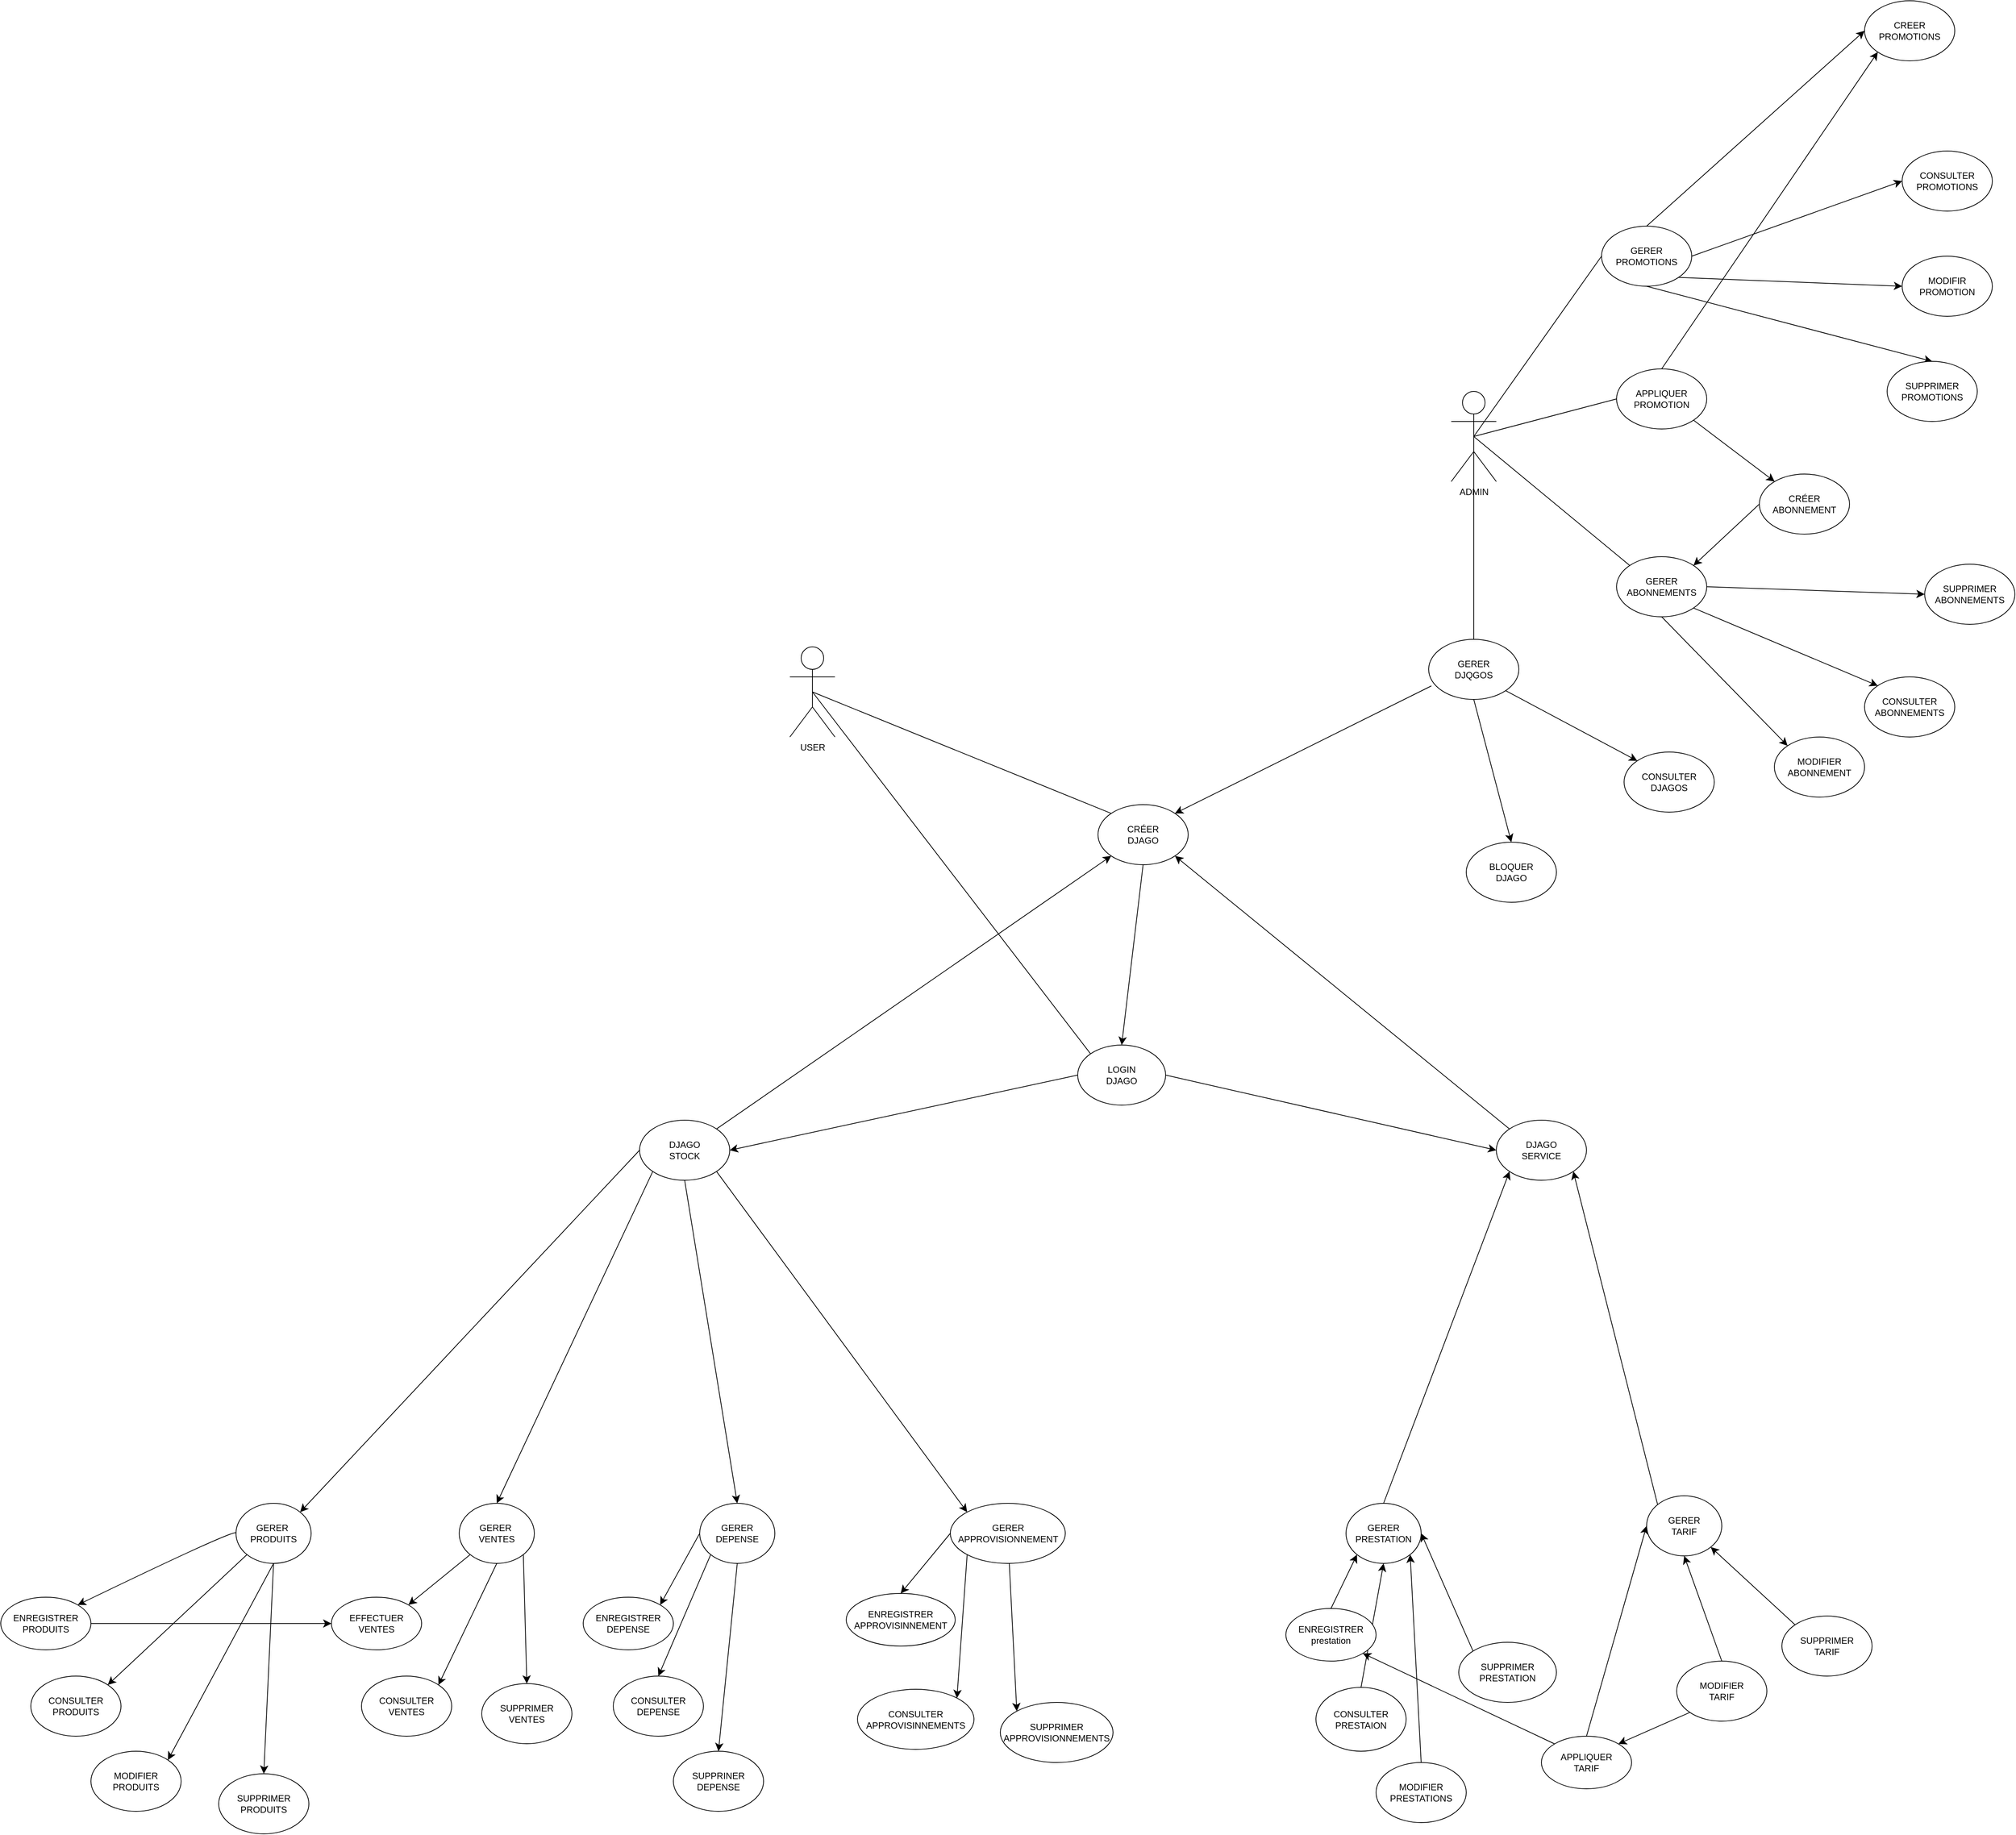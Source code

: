 <mxfile version="24.4.12" type="github">
  <diagram name="Page-1" id="MZ3AWPZT5DLn9-O8bJmc">
    <mxGraphModel dx="3785" dy="3672" grid="1" gridSize="10" guides="1" tooltips="1" connect="1" arrows="1" fold="1" page="1" pageScale="1" pageWidth="827" pageHeight="1169" math="0" shadow="0">
      <root>
        <mxCell id="0" />
        <mxCell id="1" parent="0" />
        <mxCell id="t6TU1K3U_63s48e1gC2M-1" value="USER" style="shape=umlActor;verticalLabelPosition=bottom;verticalAlign=top;html=1;outlineConnect=0;labelBackgroundColor=none;" parent="1" vertex="1">
          <mxGeometry x="-90" y="-940" width="60" height="120" as="geometry" />
        </mxCell>
        <mxCell id="5Mzq799TKKF06reo93Cx-96" style="edgeStyle=none;curved=1;rounded=0;orthogonalLoop=1;jettySize=auto;html=1;exitX=0;exitY=0.5;exitDx=0;exitDy=0;entryX=1;entryY=0;entryDx=0;entryDy=0;fontSize=12;startSize=8;endSize=8;labelBackgroundColor=none;fontColor=default;" parent="1" source="5Mzq799TKKF06reo93Cx-27" target="ilMCgSNwz-HgjAsezBHl-24" edge="1">
          <mxGeometry relative="1" as="geometry" />
        </mxCell>
        <mxCell id="ilMCgSNwz-HgjAsezBHl-24" value="GERER&amp;nbsp;&lt;div&gt;PRODUITS&lt;/div&gt;" style="ellipse;whiteSpace=wrap;html=1;spacingTop=0;labelBackgroundColor=none;" parent="1" vertex="1">
          <mxGeometry x="-827" y="200" width="100" height="80" as="geometry" />
        </mxCell>
        <mxCell id="5Mzq799TKKF06reo93Cx-95" style="edgeStyle=none;curved=1;rounded=0;orthogonalLoop=1;jettySize=auto;html=1;exitX=0;exitY=1;exitDx=0;exitDy=0;fontSize=12;startSize=8;endSize=8;entryX=0.5;entryY=0;entryDx=0;entryDy=0;labelBackgroundColor=none;fontColor=default;" parent="1" source="5Mzq799TKKF06reo93Cx-27" target="ilMCgSNwz-HgjAsezBHl-23" edge="1">
          <mxGeometry relative="1" as="geometry">
            <mxPoint x="-270" y="-250" as="sourcePoint" />
          </mxGeometry>
        </mxCell>
        <mxCell id="ilMCgSNwz-HgjAsezBHl-23" value="GERER&amp;nbsp;&lt;div&gt;VENTES&lt;/div&gt;" style="ellipse;whiteSpace=wrap;html=1;labelBackgroundColor=none;" parent="1" vertex="1">
          <mxGeometry x="-530" y="200" width="100" height="80" as="geometry" />
        </mxCell>
        <mxCell id="5Mzq799TKKF06reo93Cx-94" style="edgeStyle=none;curved=1;rounded=0;orthogonalLoop=1;jettySize=auto;html=1;exitX=0.5;exitY=1;exitDx=0;exitDy=0;entryX=0.5;entryY=0;entryDx=0;entryDy=0;fontSize=12;startSize=8;endSize=8;labelBackgroundColor=none;fontColor=default;" parent="1" source="5Mzq799TKKF06reo93Cx-27" target="ilMCgSNwz-HgjAsezBHl-22" edge="1">
          <mxGeometry relative="1" as="geometry" />
        </mxCell>
        <mxCell id="ilMCgSNwz-HgjAsezBHl-22" value="GERER&lt;div&gt;DEPENSE&lt;/div&gt;" style="ellipse;whiteSpace=wrap;html=1;labelBackgroundColor=none;" parent="1" vertex="1">
          <mxGeometry x="-210" y="200" width="100" height="80" as="geometry" />
        </mxCell>
        <mxCell id="5Mzq799TKKF06reo93Cx-93" style="edgeStyle=none;curved=1;rounded=0;orthogonalLoop=1;jettySize=auto;html=1;exitX=1;exitY=1;exitDx=0;exitDy=0;entryX=0;entryY=0;entryDx=0;entryDy=0;fontSize=12;startSize=8;endSize=8;labelBackgroundColor=none;fontColor=default;" parent="1" source="5Mzq799TKKF06reo93Cx-27" target="ilMCgSNwz-HgjAsezBHl-21" edge="1">
          <mxGeometry relative="1" as="geometry" />
        </mxCell>
        <mxCell id="ilMCgSNwz-HgjAsezBHl-21" value="GERER&lt;div&gt;APPROVISIONNEMENT&lt;/div&gt;" style="ellipse;whiteSpace=wrap;html=1;labelBackgroundColor=none;" parent="1" vertex="1">
          <mxGeometry x="123.5" y="200" width="153" height="80" as="geometry" />
        </mxCell>
        <mxCell id="5Mzq799TKKF06reo93Cx-89" style="edgeStyle=none;curved=1;rounded=0;orthogonalLoop=1;jettySize=auto;html=1;exitX=0.5;exitY=0;exitDx=0;exitDy=0;entryX=0;entryY=1;entryDx=0;entryDy=0;fontSize=12;startSize=8;endSize=8;labelBackgroundColor=none;fontColor=default;" parent="1" source="ilMCgSNwz-HgjAsezBHl-20" target="5Mzq799TKKF06reo93Cx-26" edge="1">
          <mxGeometry relative="1" as="geometry" />
        </mxCell>
        <mxCell id="ilMCgSNwz-HgjAsezBHl-20" value="GERER&lt;div&gt;PRESTATION&lt;/div&gt;" style="ellipse;whiteSpace=wrap;html=1;labelBackgroundColor=none;" parent="1" vertex="1">
          <mxGeometry x="650" y="200" width="100" height="80" as="geometry" />
        </mxCell>
        <mxCell id="5Mzq799TKKF06reo93Cx-91" style="edgeStyle=none;curved=1;rounded=0;orthogonalLoop=1;jettySize=auto;html=1;exitX=0;exitY=0;exitDx=0;exitDy=0;entryX=1;entryY=1;entryDx=0;entryDy=0;fontSize=12;startSize=8;endSize=8;labelBackgroundColor=none;fontColor=default;" parent="1" source="ilMCgSNwz-HgjAsezBHl-18" target="5Mzq799TKKF06reo93Cx-26" edge="1">
          <mxGeometry relative="1" as="geometry" />
        </mxCell>
        <mxCell id="ilMCgSNwz-HgjAsezBHl-18" value="GERER&lt;div&gt;TARIF&lt;/div&gt;" style="ellipse;whiteSpace=wrap;html=1;labelBackgroundColor=none;" parent="1" vertex="1">
          <mxGeometry x="1050" y="190" width="100" height="80" as="geometry" />
        </mxCell>
        <mxCell id="5Mzq799TKKF06reo93Cx-159" style="edgeStyle=none;curved=1;rounded=0;orthogonalLoop=1;jettySize=auto;html=1;exitX=0.5;exitY=1;exitDx=0;exitDy=0;entryX=0.5;entryY=0;entryDx=0;entryDy=0;fontSize=12;startSize=8;endSize=8;labelBackgroundColor=none;fontColor=default;" parent="1" source="5Mzq799TKKF06reo93Cx-25" target="5Mzq799TKKF06reo93Cx-100" edge="1">
          <mxGeometry relative="1" as="geometry" />
        </mxCell>
        <mxCell id="5Mzq799TKKF06reo93Cx-25" value="CRÉER&lt;div&gt;DJAGO&lt;/div&gt;" style="ellipse;whiteSpace=wrap;html=1;labelBackgroundColor=none;" parent="1" vertex="1">
          <mxGeometry x="320" y="-730" width="120" height="80" as="geometry" />
        </mxCell>
        <mxCell id="5Mzq799TKKF06reo93Cx-163" style="edgeStyle=none;curved=1;rounded=0;orthogonalLoop=1;jettySize=auto;html=1;exitX=0;exitY=0;exitDx=0;exitDy=0;entryX=1;entryY=1;entryDx=0;entryDy=0;fontSize=12;startSize=8;endSize=8;labelBackgroundColor=none;fontColor=default;" parent="1" source="5Mzq799TKKF06reo93Cx-26" target="5Mzq799TKKF06reo93Cx-25" edge="1">
          <mxGeometry relative="1" as="geometry" />
        </mxCell>
        <mxCell id="5Mzq799TKKF06reo93Cx-26" value="DJAGO&lt;div&gt;SERVICE&lt;/div&gt;" style="ellipse;whiteSpace=wrap;html=1;labelBackgroundColor=none;" parent="1" vertex="1">
          <mxGeometry x="850" y="-310" width="120" height="80" as="geometry" />
        </mxCell>
        <mxCell id="5Mzq799TKKF06reo93Cx-164" style="edgeStyle=none;curved=1;rounded=0;orthogonalLoop=1;jettySize=auto;html=1;exitX=1;exitY=0;exitDx=0;exitDy=0;entryX=0;entryY=1;entryDx=0;entryDy=0;fontSize=12;startSize=8;endSize=8;labelBackgroundColor=none;fontColor=default;" parent="1" source="5Mzq799TKKF06reo93Cx-27" target="5Mzq799TKKF06reo93Cx-25" edge="1">
          <mxGeometry relative="1" as="geometry" />
        </mxCell>
        <mxCell id="5Mzq799TKKF06reo93Cx-27" value="DJAGO&lt;div&gt;STOCK&lt;/div&gt;" style="ellipse;whiteSpace=wrap;html=1;labelBackgroundColor=none;" parent="1" vertex="1">
          <mxGeometry x="-290" y="-310" width="120" height="80" as="geometry" />
        </mxCell>
        <mxCell id="5Mzq799TKKF06reo93Cx-59" style="edgeStyle=none;curved=1;rounded=0;orthogonalLoop=1;jettySize=auto;html=1;exitX=0.5;exitY=1;exitDx=0;exitDy=0;entryX=1;entryY=0;entryDx=0;entryDy=0;fontSize=12;startSize=8;endSize=8;labelBackgroundColor=none;fontColor=default;" parent="1" source="ilMCgSNwz-HgjAsezBHl-24" target="5Mzq799TKKF06reo93Cx-34" edge="1">
          <mxGeometry relative="1" as="geometry" />
        </mxCell>
        <mxCell id="5Mzq799TKKF06reo93Cx-34" value="MODIFIER&lt;div&gt;PRODUITS&lt;/div&gt;" style="ellipse;whiteSpace=wrap;html=1;labelBackgroundColor=none;" parent="1" vertex="1">
          <mxGeometry x="-1020" y="530" width="120" height="80" as="geometry" />
        </mxCell>
        <mxCell id="5Mzq799TKKF06reo93Cx-58" style="edgeStyle=none;curved=1;rounded=0;orthogonalLoop=1;jettySize=auto;html=1;exitX=0;exitY=1;exitDx=0;exitDy=0;entryX=1;entryY=0;entryDx=0;entryDy=0;fontSize=12;startSize=8;endSize=8;labelBackgroundColor=none;fontColor=default;" parent="1" source="ilMCgSNwz-HgjAsezBHl-24" target="5Mzq799TKKF06reo93Cx-35" edge="1">
          <mxGeometry relative="1" as="geometry" />
        </mxCell>
        <mxCell id="5Mzq799TKKF06reo93Cx-35" value="&lt;div&gt;CONSULTER&lt;/div&gt;&lt;div&gt;PRODUITS&lt;/div&gt;" style="ellipse;whiteSpace=wrap;html=1;labelBackgroundColor=none;" parent="1" vertex="1">
          <mxGeometry x="-1100" y="430" width="120" height="80" as="geometry" />
        </mxCell>
        <mxCell id="5Mzq799TKKF06reo93Cx-57" style="edgeStyle=none;curved=1;rounded=0;orthogonalLoop=1;jettySize=auto;html=1;exitX=0;exitY=0.5;exitDx=0;exitDy=0;entryX=1;entryY=0;entryDx=0;entryDy=0;fontSize=12;startSize=8;endSize=8;labelBackgroundColor=none;fontColor=default;" parent="1" source="ilMCgSNwz-HgjAsezBHl-24" target="5Mzq799TKKF06reo93Cx-36" edge="1">
          <mxGeometry relative="1" as="geometry">
            <Array as="points">
              <mxPoint x="-820" y="230" />
            </Array>
          </mxGeometry>
        </mxCell>
        <mxCell id="5Mzq799TKKF06reo93Cx-36" value="&lt;div&gt;ENREGISTRER&lt;/div&gt;&lt;div&gt;PRODUITS&lt;/div&gt;" style="ellipse;whiteSpace=wrap;html=1;labelBackgroundColor=none;" parent="1" vertex="1">
          <mxGeometry x="-1140" y="325" width="120" height="70" as="geometry" />
        </mxCell>
        <mxCell id="5Mzq799TKKF06reo93Cx-60" style="edgeStyle=none;curved=1;rounded=0;orthogonalLoop=1;jettySize=auto;html=1;exitX=0.5;exitY=1;exitDx=0;exitDy=0;entryX=0.5;entryY=0;entryDx=0;entryDy=0;fontSize=12;startSize=8;endSize=8;labelBackgroundColor=none;fontColor=default;" parent="1" source="ilMCgSNwz-HgjAsezBHl-24" target="5Mzq799TKKF06reo93Cx-38" edge="1">
          <mxGeometry relative="1" as="geometry" />
        </mxCell>
        <mxCell id="5Mzq799TKKF06reo93Cx-38" value="SUPPRIMER&lt;div&gt;PRODUITS&lt;/div&gt;" style="ellipse;whiteSpace=wrap;html=1;labelBackgroundColor=none;" parent="1" vertex="1">
          <mxGeometry x="-850" y="560" width="120" height="80" as="geometry" />
        </mxCell>
        <mxCell id="5Mzq799TKKF06reo93Cx-63" style="edgeStyle=none;curved=1;rounded=0;orthogonalLoop=1;jettySize=auto;html=1;exitX=0.5;exitY=1;exitDx=0;exitDy=0;entryX=1;entryY=0;entryDx=0;entryDy=0;fontSize=12;startSize=8;endSize=8;labelBackgroundColor=none;fontColor=default;" parent="1" source="ilMCgSNwz-HgjAsezBHl-23" target="5Mzq799TKKF06reo93Cx-40" edge="1">
          <mxGeometry relative="1" as="geometry" />
        </mxCell>
        <mxCell id="5Mzq799TKKF06reo93Cx-40" value="CONSULTER&lt;div&gt;VENTES&lt;/div&gt;" style="ellipse;whiteSpace=wrap;html=1;labelBackgroundColor=none;" parent="1" vertex="1">
          <mxGeometry x="-660" y="430" width="120" height="80" as="geometry" />
        </mxCell>
        <mxCell id="5Mzq799TKKF06reo93Cx-61" style="edgeStyle=none;curved=1;rounded=0;orthogonalLoop=1;jettySize=auto;html=1;exitX=0;exitY=1;exitDx=0;exitDy=0;entryX=1;entryY=0;entryDx=0;entryDy=0;fontSize=12;startSize=8;endSize=8;labelBackgroundColor=none;fontColor=default;" parent="1" source="ilMCgSNwz-HgjAsezBHl-23" target="5Mzq799TKKF06reo93Cx-41" edge="1">
          <mxGeometry relative="1" as="geometry" />
        </mxCell>
        <mxCell id="5Mzq799TKKF06reo93Cx-62" style="edgeStyle=none;curved=1;rounded=0;orthogonalLoop=1;jettySize=auto;html=1;fontSize=12;startSize=8;endSize=8;exitX=1;exitY=0.5;exitDx=0;exitDy=0;labelBackgroundColor=none;fontColor=default;" parent="1" source="5Mzq799TKKF06reo93Cx-36" target="5Mzq799TKKF06reo93Cx-41" edge="1">
          <mxGeometry relative="1" as="geometry" />
        </mxCell>
        <mxCell id="5Mzq799TKKF06reo93Cx-41" value="EFFECTUER&lt;div&gt;VENTES&lt;/div&gt;" style="ellipse;whiteSpace=wrap;html=1;labelBackgroundColor=none;" parent="1" vertex="1">
          <mxGeometry x="-700" y="325" width="120" height="70" as="geometry" />
        </mxCell>
        <mxCell id="5Mzq799TKKF06reo93Cx-64" style="edgeStyle=none;curved=1;rounded=0;orthogonalLoop=1;jettySize=auto;html=1;exitX=1;exitY=1;exitDx=0;exitDy=0;entryX=0.5;entryY=0;entryDx=0;entryDy=0;fontSize=12;startSize=8;endSize=8;labelBackgroundColor=none;fontColor=default;" parent="1" source="ilMCgSNwz-HgjAsezBHl-23" target="5Mzq799TKKF06reo93Cx-42" edge="1">
          <mxGeometry relative="1" as="geometry" />
        </mxCell>
        <mxCell id="5Mzq799TKKF06reo93Cx-42" value="SUPPRIMER&lt;div&gt;VENTES&lt;/div&gt;" style="ellipse;whiteSpace=wrap;html=1;labelBackgroundColor=none;" parent="1" vertex="1">
          <mxGeometry x="-500" y="440" width="120" height="80" as="geometry" />
        </mxCell>
        <mxCell id="5Mzq799TKKF06reo93Cx-67" style="edgeStyle=none;curved=1;rounded=0;orthogonalLoop=1;jettySize=auto;html=1;exitX=0.5;exitY=1;exitDx=0;exitDy=0;entryX=0.5;entryY=0;entryDx=0;entryDy=0;fontSize=12;startSize=8;endSize=8;labelBackgroundColor=none;fontColor=default;" parent="1" source="ilMCgSNwz-HgjAsezBHl-22" target="5Mzq799TKKF06reo93Cx-43" edge="1">
          <mxGeometry relative="1" as="geometry" />
        </mxCell>
        <mxCell id="5Mzq799TKKF06reo93Cx-43" value="SUPPRINER&lt;div&gt;DEPENSE&lt;/div&gt;" style="ellipse;whiteSpace=wrap;html=1;labelBackgroundColor=none;" parent="1" vertex="1">
          <mxGeometry x="-245" y="530" width="120" height="80" as="geometry" />
        </mxCell>
        <mxCell id="5Mzq799TKKF06reo93Cx-66" style="edgeStyle=none;curved=1;rounded=0;orthogonalLoop=1;jettySize=auto;html=1;exitX=0;exitY=1;exitDx=0;exitDy=0;entryX=0.5;entryY=0;entryDx=0;entryDy=0;fontSize=12;startSize=8;endSize=8;labelBackgroundColor=none;fontColor=default;" parent="1" source="ilMCgSNwz-HgjAsezBHl-22" target="5Mzq799TKKF06reo93Cx-44" edge="1">
          <mxGeometry relative="1" as="geometry" />
        </mxCell>
        <mxCell id="5Mzq799TKKF06reo93Cx-44" value="CONSULTER&lt;div&gt;DEPENSE&lt;/div&gt;" style="ellipse;whiteSpace=wrap;html=1;labelBackgroundColor=none;" parent="1" vertex="1">
          <mxGeometry x="-325" y="430" width="120" height="80" as="geometry" />
        </mxCell>
        <mxCell id="5Mzq799TKKF06reo93Cx-65" style="edgeStyle=none;curved=1;rounded=0;orthogonalLoop=1;jettySize=auto;html=1;exitX=0;exitY=0.5;exitDx=0;exitDy=0;entryX=1;entryY=0;entryDx=0;entryDy=0;fontSize=12;startSize=8;endSize=8;labelBackgroundColor=none;fontColor=default;" parent="1" source="ilMCgSNwz-HgjAsezBHl-22" target="5Mzq799TKKF06reo93Cx-45" edge="1">
          <mxGeometry relative="1" as="geometry" />
        </mxCell>
        <mxCell id="5Mzq799TKKF06reo93Cx-45" value="&lt;div&gt;ENREGISTRER&lt;/div&gt;&lt;div&gt;DEPENSE&lt;/div&gt;" style="ellipse;whiteSpace=wrap;html=1;labelBackgroundColor=none;" parent="1" vertex="1">
          <mxGeometry x="-365" y="325" width="120" height="70" as="geometry" />
        </mxCell>
        <mxCell id="5Mzq799TKKF06reo93Cx-69" style="edgeStyle=none;curved=1;rounded=0;orthogonalLoop=1;jettySize=auto;html=1;exitX=0;exitY=1;exitDx=0;exitDy=0;entryX=1;entryY=0;entryDx=0;entryDy=0;fontSize=12;startSize=8;endSize=8;labelBackgroundColor=none;fontColor=default;" parent="1" source="ilMCgSNwz-HgjAsezBHl-21" target="5Mzq799TKKF06reo93Cx-48" edge="1">
          <mxGeometry relative="1" as="geometry" />
        </mxCell>
        <mxCell id="5Mzq799TKKF06reo93Cx-48" value="CONSULTER&lt;div&gt;APPROVISINNEMENTS&lt;br&gt;&lt;/div&gt;" style="ellipse;whiteSpace=wrap;html=1;labelBackgroundColor=none;" parent="1" vertex="1">
          <mxGeometry y="447.5" width="155" height="80" as="geometry" />
        </mxCell>
        <mxCell id="5Mzq799TKKF06reo93Cx-68" style="edgeStyle=none;curved=1;rounded=0;orthogonalLoop=1;jettySize=auto;html=1;exitX=0;exitY=0.5;exitDx=0;exitDy=0;entryX=0.5;entryY=0;entryDx=0;entryDy=0;fontSize=12;startSize=8;endSize=8;labelBackgroundColor=none;fontColor=default;" parent="1" source="ilMCgSNwz-HgjAsezBHl-21" target="5Mzq799TKKF06reo93Cx-49" edge="1">
          <mxGeometry relative="1" as="geometry" />
        </mxCell>
        <mxCell id="5Mzq799TKKF06reo93Cx-49" value="ENREGISTRER&lt;div&gt;APPROVISINNEMENT&lt;/div&gt;" style="ellipse;whiteSpace=wrap;html=1;labelBackgroundColor=none;" parent="1" vertex="1">
          <mxGeometry x="-15" y="320" width="145" height="70" as="geometry" />
        </mxCell>
        <mxCell id="5Mzq799TKKF06reo93Cx-70" style="edgeStyle=none;curved=1;rounded=0;orthogonalLoop=1;jettySize=auto;html=1;fontSize=12;startSize=8;endSize=8;entryX=0;entryY=0;entryDx=0;entryDy=0;labelBackgroundColor=none;fontColor=default;" parent="1" source="ilMCgSNwz-HgjAsezBHl-21" target="5Mzq799TKKF06reo93Cx-50" edge="1">
          <mxGeometry relative="1" as="geometry" />
        </mxCell>
        <mxCell id="5Mzq799TKKF06reo93Cx-50" value="SUPPRIMER&lt;div&gt;APPROVISIONNEMENTS&lt;/div&gt;" style="ellipse;whiteSpace=wrap;html=1;labelBackgroundColor=none;" parent="1" vertex="1">
          <mxGeometry x="190" y="465" width="150" height="80" as="geometry" />
        </mxCell>
        <mxCell id="5Mzq799TKKF06reo93Cx-74" style="edgeStyle=none;curved=1;rounded=0;orthogonalLoop=1;jettySize=auto;html=1;exitX=0.5;exitY=0;exitDx=0;exitDy=0;fontSize=12;startSize=8;endSize=8;entryX=1;entryY=1;entryDx=0;entryDy=0;labelBackgroundColor=none;fontColor=default;" parent="1" source="5Mzq799TKKF06reo93Cx-52" target="ilMCgSNwz-HgjAsezBHl-20" edge="1">
          <mxGeometry relative="1" as="geometry">
            <mxPoint x="750.556" y="240" as="targetPoint" />
          </mxGeometry>
        </mxCell>
        <mxCell id="5Mzq799TKKF06reo93Cx-52" value="MODIFIER&lt;div&gt;PRESTATIONS&lt;/div&gt;" style="ellipse;whiteSpace=wrap;html=1;labelBackgroundColor=none;" parent="1" vertex="1">
          <mxGeometry x="690" y="545" width="120" height="80" as="geometry" />
        </mxCell>
        <mxCell id="5Mzq799TKKF06reo93Cx-72" style="edgeStyle=none;curved=1;rounded=0;orthogonalLoop=1;jettySize=auto;html=1;exitX=0.5;exitY=0;exitDx=0;exitDy=0;entryX=0.5;entryY=1;entryDx=0;entryDy=0;fontSize=12;startSize=8;endSize=8;labelBackgroundColor=none;fontColor=default;" parent="1" source="5Mzq799TKKF06reo93Cx-53" target="ilMCgSNwz-HgjAsezBHl-20" edge="1">
          <mxGeometry relative="1" as="geometry" />
        </mxCell>
        <mxCell id="5Mzq799TKKF06reo93Cx-53" value="&lt;div&gt;CONSULTER&lt;/div&gt;&lt;div&gt;PRESTAION&lt;/div&gt;" style="ellipse;whiteSpace=wrap;html=1;labelBackgroundColor=none;" parent="1" vertex="1">
          <mxGeometry x="610" y="445" width="120" height="85" as="geometry" />
        </mxCell>
        <mxCell id="5Mzq799TKKF06reo93Cx-71" style="edgeStyle=none;curved=1;rounded=0;orthogonalLoop=1;jettySize=auto;html=1;exitX=0.5;exitY=0;exitDx=0;exitDy=0;entryX=0;entryY=1;entryDx=0;entryDy=0;fontSize=12;startSize=8;endSize=8;labelBackgroundColor=none;fontColor=default;" parent="1" source="5Mzq799TKKF06reo93Cx-54" target="ilMCgSNwz-HgjAsezBHl-20" edge="1">
          <mxGeometry relative="1" as="geometry" />
        </mxCell>
        <mxCell id="5Mzq799TKKF06reo93Cx-54" value="&lt;div&gt;ENREGISTRER&lt;/div&gt;&lt;div&gt;prestation&lt;/div&gt;" style="ellipse;whiteSpace=wrap;html=1;labelBackgroundColor=none;" parent="1" vertex="1">
          <mxGeometry x="570" y="340" width="120" height="70" as="geometry" />
        </mxCell>
        <mxCell id="5Mzq799TKKF06reo93Cx-79" style="edgeStyle=none;curved=1;rounded=0;orthogonalLoop=1;jettySize=auto;html=1;exitX=0;exitY=0;exitDx=0;exitDy=0;entryX=1;entryY=0.5;entryDx=0;entryDy=0;fontSize=12;startSize=8;endSize=8;labelBackgroundColor=none;fontColor=default;" parent="1" source="5Mzq799TKKF06reo93Cx-55" target="ilMCgSNwz-HgjAsezBHl-20" edge="1">
          <mxGeometry relative="1" as="geometry" />
        </mxCell>
        <mxCell id="5Mzq799TKKF06reo93Cx-55" value="SUPPRIMER&lt;div&gt;PRESTATION&lt;/div&gt;" style="ellipse;whiteSpace=wrap;html=1;labelBackgroundColor=none;" parent="1" vertex="1">
          <mxGeometry x="800" y="385" width="130" height="80" as="geometry" />
        </mxCell>
        <mxCell id="5Mzq799TKKF06reo93Cx-85" style="edgeStyle=none;curved=1;rounded=0;orthogonalLoop=1;jettySize=auto;html=1;exitX=0;exitY=1;exitDx=0;exitDy=0;entryX=1;entryY=0;entryDx=0;entryDy=0;fontSize=12;startSize=8;endSize=8;labelBackgroundColor=none;fontColor=default;" parent="1" source="5Mzq799TKKF06reo93Cx-75" target="5Mzq799TKKF06reo93Cx-77" edge="1">
          <mxGeometry relative="1" as="geometry" />
        </mxCell>
        <mxCell id="5Mzq799TKKF06reo93Cx-86" style="edgeStyle=none;curved=1;rounded=0;orthogonalLoop=1;jettySize=auto;html=1;exitX=0.5;exitY=0;exitDx=0;exitDy=0;entryX=0.5;entryY=1;entryDx=0;entryDy=0;fontSize=12;startSize=8;endSize=8;labelBackgroundColor=none;fontColor=default;" parent="1" source="5Mzq799TKKF06reo93Cx-75" target="ilMCgSNwz-HgjAsezBHl-18" edge="1">
          <mxGeometry relative="1" as="geometry" />
        </mxCell>
        <mxCell id="5Mzq799TKKF06reo93Cx-75" value="MODIFIER&lt;div&gt;TARIF&lt;/div&gt;" style="ellipse;whiteSpace=wrap;html=1;labelBackgroundColor=none;" parent="1" vertex="1">
          <mxGeometry x="1090" y="410" width="120" height="80" as="geometry" />
        </mxCell>
        <mxCell id="5Mzq799TKKF06reo93Cx-80" style="edgeStyle=none;curved=1;rounded=0;orthogonalLoop=1;jettySize=auto;html=1;exitX=0.5;exitY=0;exitDx=0;exitDy=0;entryX=0;entryY=0.5;entryDx=0;entryDy=0;fontSize=12;startSize=8;endSize=8;labelBackgroundColor=none;fontColor=default;" parent="1" source="5Mzq799TKKF06reo93Cx-77" target="ilMCgSNwz-HgjAsezBHl-18" edge="1">
          <mxGeometry relative="1" as="geometry" />
        </mxCell>
        <mxCell id="5Mzq799TKKF06reo93Cx-81" style="edgeStyle=none;curved=1;rounded=0;orthogonalLoop=1;jettySize=auto;html=1;exitX=0;exitY=0;exitDx=0;exitDy=0;entryX=1;entryY=1;entryDx=0;entryDy=0;fontSize=12;startSize=8;endSize=8;labelBackgroundColor=none;fontColor=default;" parent="1" source="5Mzq799TKKF06reo93Cx-77" target="5Mzq799TKKF06reo93Cx-54" edge="1">
          <mxGeometry relative="1" as="geometry" />
        </mxCell>
        <mxCell id="5Mzq799TKKF06reo93Cx-77" value="&lt;div&gt;APPLIQUER&lt;/div&gt;&lt;div&gt;TARIF&lt;/div&gt;" style="ellipse;whiteSpace=wrap;html=1;labelBackgroundColor=none;" parent="1" vertex="1">
          <mxGeometry x="910" y="510" width="120" height="70" as="geometry" />
        </mxCell>
        <mxCell id="5Mzq799TKKF06reo93Cx-87" style="edgeStyle=none;curved=1;rounded=0;orthogonalLoop=1;jettySize=auto;html=1;exitX=0;exitY=0;exitDx=0;exitDy=0;entryX=1;entryY=1;entryDx=0;entryDy=0;fontSize=12;startSize=8;endSize=8;labelBackgroundColor=none;fontColor=default;" parent="1" source="5Mzq799TKKF06reo93Cx-78" target="ilMCgSNwz-HgjAsezBHl-18" edge="1">
          <mxGeometry relative="1" as="geometry" />
        </mxCell>
        <mxCell id="5Mzq799TKKF06reo93Cx-78" value="SUPPRIMER&lt;div&gt;TARIF&lt;/div&gt;" style="ellipse;whiteSpace=wrap;html=1;labelBackgroundColor=none;" parent="1" vertex="1">
          <mxGeometry x="1230" y="350" width="120" height="80" as="geometry" />
        </mxCell>
        <mxCell id="5Mzq799TKKF06reo93Cx-161" style="edgeStyle=none;curved=1;rounded=0;orthogonalLoop=1;jettySize=auto;html=1;exitX=1;exitY=0.5;exitDx=0;exitDy=0;entryX=0;entryY=0.5;entryDx=0;entryDy=0;fontSize=12;startSize=8;endSize=8;labelBackgroundColor=none;fontColor=default;" parent="1" source="5Mzq799TKKF06reo93Cx-100" target="5Mzq799TKKF06reo93Cx-26" edge="1">
          <mxGeometry relative="1" as="geometry" />
        </mxCell>
        <mxCell id="5Mzq799TKKF06reo93Cx-162" style="edgeStyle=none;curved=1;rounded=0;orthogonalLoop=1;jettySize=auto;html=1;exitX=0;exitY=0.5;exitDx=0;exitDy=0;entryX=1;entryY=0.5;entryDx=0;entryDy=0;fontSize=12;startSize=8;endSize=8;labelBackgroundColor=none;fontColor=default;" parent="1" source="5Mzq799TKKF06reo93Cx-100" target="5Mzq799TKKF06reo93Cx-27" edge="1">
          <mxGeometry relative="1" as="geometry" />
        </mxCell>
        <mxCell id="5Mzq799TKKF06reo93Cx-100" value="LOGIN&lt;div&gt;DJAGO&lt;/div&gt;" style="ellipse;whiteSpace=wrap;html=1;labelBackgroundColor=none;" parent="1" vertex="1">
          <mxGeometry x="293" y="-410" width="117" height="80" as="geometry" />
        </mxCell>
        <mxCell id="5Mzq799TKKF06reo93Cx-109" value="ADMIN" style="shape=umlActor;verticalLabelPosition=bottom;verticalAlign=top;html=1;outlineConnect=0;labelBackgroundColor=none;" parent="1" vertex="1">
          <mxGeometry x="790" y="-1280" width="60" height="120" as="geometry" />
        </mxCell>
        <mxCell id="5Mzq799TKKF06reo93Cx-117" value="GERER&lt;div&gt;DJQGOS&lt;/div&gt;" style="ellipse;whiteSpace=wrap;html=1;labelBackgroundColor=none;" parent="1" vertex="1">
          <mxGeometry x="760" y="-950" width="120" height="80" as="geometry" />
        </mxCell>
        <mxCell id="5Mzq799TKKF06reo93Cx-121" value="" style="endArrow=none;html=1;rounded=0;fontSize=12;startSize=8;endSize=8;curved=1;entryX=0.5;entryY=0.5;entryDx=0;entryDy=0;entryPerimeter=0;exitX=0.5;exitY=0;exitDx=0;exitDy=0;labelBackgroundColor=none;fontColor=default;" parent="1" source="5Mzq799TKKF06reo93Cx-117" target="5Mzq799TKKF06reo93Cx-109" edge="1">
          <mxGeometry width="50" height="50" relative="1" as="geometry">
            <mxPoint x="860" y="-860" as="sourcePoint" />
            <mxPoint x="910" y="-910" as="targetPoint" />
          </mxGeometry>
        </mxCell>
        <mxCell id="5Mzq799TKKF06reo93Cx-122" value="" style="endArrow=none;html=1;rounded=0;fontSize=12;startSize=8;endSize=8;curved=1;exitX=0.5;exitY=0.5;exitDx=0;exitDy=0;exitPerimeter=0;entryX=0;entryY=0;entryDx=0;entryDy=0;labelBackgroundColor=none;fontColor=default;" parent="1" source="t6TU1K3U_63s48e1gC2M-1" target="5Mzq799TKKF06reo93Cx-25" edge="1">
          <mxGeometry width="50" height="50" relative="1" as="geometry">
            <mxPoint x="860" y="-860" as="sourcePoint" />
            <mxPoint x="910" y="-910" as="targetPoint" />
          </mxGeometry>
        </mxCell>
        <mxCell id="5Mzq799TKKF06reo93Cx-141" style="edgeStyle=none;curved=1;rounded=0;orthogonalLoop=1;jettySize=auto;html=1;exitX=1;exitY=1;exitDx=0;exitDy=0;entryX=0;entryY=0;entryDx=0;entryDy=0;fontSize=12;startSize=8;endSize=8;labelBackgroundColor=none;fontColor=default;" parent="1" source="5Mzq799TKKF06reo93Cx-117" target="5Mzq799TKKF06reo93Cx-125" edge="1">
          <mxGeometry relative="1" as="geometry" />
        </mxCell>
        <mxCell id="5Mzq799TKKF06reo93Cx-125" value="CONSULTER&lt;div&gt;DJAGOS&lt;/div&gt;" style="ellipse;whiteSpace=wrap;html=1;labelBackgroundColor=none;" parent="1" vertex="1">
          <mxGeometry x="1020" y="-800" width="120" height="80" as="geometry" />
        </mxCell>
        <mxCell id="5Mzq799TKKF06reo93Cx-142" style="edgeStyle=none;curved=1;rounded=0;orthogonalLoop=1;jettySize=auto;html=1;exitX=0.5;exitY=1;exitDx=0;exitDy=0;entryX=0.5;entryY=0;entryDx=0;entryDy=0;fontSize=12;startSize=8;endSize=8;labelBackgroundColor=none;fontColor=default;" parent="1" source="5Mzq799TKKF06reo93Cx-117" target="5Mzq799TKKF06reo93Cx-126" edge="1">
          <mxGeometry relative="1" as="geometry" />
        </mxCell>
        <mxCell id="5Mzq799TKKF06reo93Cx-126" value="BLOQUER&lt;div&gt;DJAGO&lt;/div&gt;" style="ellipse;whiteSpace=wrap;html=1;labelBackgroundColor=none;" parent="1" vertex="1">
          <mxGeometry x="810" y="-680" width="120" height="80" as="geometry" />
        </mxCell>
        <mxCell id="5Mzq799TKKF06reo93Cx-144" style="edgeStyle=none;curved=1;rounded=0;orthogonalLoop=1;jettySize=auto;html=1;exitX=0;exitY=0.5;exitDx=0;exitDy=0;entryX=1;entryY=0;entryDx=0;entryDy=0;fontSize=12;startSize=8;endSize=8;labelBackgroundColor=none;fontColor=default;" parent="1" source="5Mzq799TKKF06reo93Cx-128" target="5Mzq799TKKF06reo93Cx-130" edge="1">
          <mxGeometry relative="1" as="geometry" />
        </mxCell>
        <mxCell id="5Mzq799TKKF06reo93Cx-128" value="CRÉER&lt;div&gt;ABONNEMENT&lt;/div&gt;" style="ellipse;whiteSpace=wrap;html=1;labelBackgroundColor=none;" parent="1" vertex="1">
          <mxGeometry x="1200" y="-1170" width="120" height="80" as="geometry" />
        </mxCell>
        <mxCell id="5Mzq799TKKF06reo93Cx-151" style="edgeStyle=none;curved=1;rounded=0;orthogonalLoop=1;jettySize=auto;html=1;exitX=0.5;exitY=0;exitDx=0;exitDy=0;entryX=0;entryY=0.5;entryDx=0;entryDy=0;fontSize=12;startSize=8;endSize=8;labelBackgroundColor=none;fontColor=default;" parent="1" source="5Mzq799TKKF06reo93Cx-131" target="5Mzq799TKKF06reo93Cx-129" edge="1">
          <mxGeometry relative="1" as="geometry" />
        </mxCell>
        <mxCell id="5Mzq799TKKF06reo93Cx-129" value="CREER PROMOTIONS" style="ellipse;whiteSpace=wrap;html=1;labelBackgroundColor=none;" parent="1" vertex="1">
          <mxGeometry x="1340" y="-1800" width="120" height="80" as="geometry" />
        </mxCell>
        <mxCell id="5Mzq799TKKF06reo93Cx-130" value="GERER&lt;div&gt;ABONNEMENTS&lt;/div&gt;" style="ellipse;whiteSpace=wrap;html=1;labelBackgroundColor=none;" parent="1" vertex="1">
          <mxGeometry x="1010" y="-1060" width="120" height="80" as="geometry" />
        </mxCell>
        <mxCell id="5Mzq799TKKF06reo93Cx-131" value="GERER&lt;div&gt;PROMOTIONS&lt;/div&gt;" style="ellipse;whiteSpace=wrap;html=1;labelBackgroundColor=none;" parent="1" vertex="1">
          <mxGeometry x="990" y="-1500" width="120" height="80" as="geometry" />
        </mxCell>
        <mxCell id="5Mzq799TKKF06reo93Cx-146" style="edgeStyle=none;curved=1;rounded=0;orthogonalLoop=1;jettySize=auto;html=1;exitX=1;exitY=1;exitDx=0;exitDy=0;entryX=0;entryY=0;entryDx=0;entryDy=0;fontSize=12;startSize=8;endSize=8;labelBackgroundColor=none;fontColor=default;" parent="1" source="5Mzq799TKKF06reo93Cx-130" target="5Mzq799TKKF06reo93Cx-135" edge="1">
          <mxGeometry relative="1" as="geometry" />
        </mxCell>
        <mxCell id="5Mzq799TKKF06reo93Cx-135" value="&lt;div&gt;CONSULTER&lt;/div&gt;&lt;div&gt;ABONNEMENTS&lt;span style=&quot;color: rgba(0, 0, 0, 0); font-family: monospace; font-size: 0px; text-align: start; text-wrap: nowrap; background-color: initial;&quot;&gt;%3CmxGraphModel%3E%3Croot%3E%3CmxCell%20id%3D%220%22%2F%3E%3CmxCell%20id%3D%221%22%20parent%3D%220%22%2F%3E%3CmxCell%20id%3D%222%22%20value%3D%22CR%C3%89ER%26lt%3Bdiv%26gt%3BABONNEMENT%26lt%3B%2Fdiv%26gt%3B%22%20style%3D%22ellipse%3BwhiteSpace%3Dwrap%3Bhtml%3D1%3B%22%20vertex%3D%221%22%20parent%3D%221%22%3E%3CmxGeometry%20x%3D%221310%22%20y%3D%22-1030%22%20width%3D%22120%22%20height%3D%2280%22%20as%3D%22geometry%22%2F%3E%3C%2FmxCell%3E%3C%2Froot%3E%3C%2FmxGraphModel%3E&lt;/span&gt;&lt;/div&gt;" style="ellipse;whiteSpace=wrap;html=1;labelBackgroundColor=none;" parent="1" vertex="1">
          <mxGeometry x="1340" y="-900" width="120" height="80" as="geometry" />
        </mxCell>
        <mxCell id="5Mzq799TKKF06reo93Cx-143" style="edgeStyle=none;curved=1;rounded=0;orthogonalLoop=1;jettySize=auto;html=1;exitX=0.5;exitY=1;exitDx=0;exitDy=0;entryX=0;entryY=0;entryDx=0;entryDy=0;fontSize=12;startSize=8;endSize=8;labelBackgroundColor=none;fontColor=default;" parent="1" source="5Mzq799TKKF06reo93Cx-130" target="5Mzq799TKKF06reo93Cx-136" edge="1">
          <mxGeometry relative="1" as="geometry" />
        </mxCell>
        <mxCell id="5Mzq799TKKF06reo93Cx-136" value="&lt;div&gt;MODIFIER&lt;/div&gt;&lt;div&gt;ABONNEMENT&lt;/div&gt;" style="ellipse;whiteSpace=wrap;html=1;labelBackgroundColor=none;" parent="1" vertex="1">
          <mxGeometry x="1220" y="-820" width="120" height="80" as="geometry" />
        </mxCell>
        <mxCell id="5Mzq799TKKF06reo93Cx-147" style="edgeStyle=none;curved=1;rounded=0;orthogonalLoop=1;jettySize=auto;html=1;exitX=1;exitY=0.5;exitDx=0;exitDy=0;fontSize=12;startSize=8;endSize=8;entryX=0;entryY=0.5;entryDx=0;entryDy=0;labelBackgroundColor=none;fontColor=default;" parent="1" source="5Mzq799TKKF06reo93Cx-130" target="5Mzq799TKKF06reo93Cx-137" edge="1">
          <mxGeometry relative="1" as="geometry">
            <mxPoint x="1110" y="-1080" as="sourcePoint" />
          </mxGeometry>
        </mxCell>
        <mxCell id="5Mzq799TKKF06reo93Cx-137" value="&lt;div&gt;SUPPRIMER&lt;/div&gt;&lt;div&gt;ABONNEMENTS&lt;span style=&quot;color: rgba(0, 0, 0, 0); font-family: monospace; font-size: 0px; text-align: start; text-wrap: nowrap; background-color: initial;&quot;&gt;%3CmxGraphModel%3E%3Croot%3E%3CmxCell%20id%3D%220%22%2F%3E%3CmxCell%20id%3D%221%22%20parent%3D%220%22%2F%3E%3CmxCell%20id%3D%222%22%20value%3D%22CR%C3%89ER%26lt%3Bdiv%26gt%3BABONNEMENT%26lt%3B%2Fdiv%26gt%3B%22%20style%3D%22ellipse%3BwhiteSpace%3Dwrap%3Bhtml%3D1%3B%22%20vertex%3D%221%22%20parent%3D%221%22%3E%3CmxGeometry%20x%3D%221310%22%20y%3D%22-1030%22%20width%3D%22120%22%20height%3D%2280%22%20as%3D%22geometry%22%2F%3E%3C%2FmxCell%3E%3C%2Froot%3E%3C%2FmxGraphModel%3E&lt;/span&gt;&lt;/div&gt;" style="ellipse;whiteSpace=wrap;html=1;labelBackgroundColor=none;" parent="1" vertex="1">
          <mxGeometry x="1420" y="-1050" width="120" height="80" as="geometry" />
        </mxCell>
        <mxCell id="5Mzq799TKKF06reo93Cx-154" style="edgeStyle=none;curved=1;rounded=0;orthogonalLoop=1;jettySize=auto;html=1;exitX=1;exitY=1;exitDx=0;exitDy=0;entryX=0;entryY=0.5;entryDx=0;entryDy=0;fontSize=12;startSize=8;endSize=8;labelBackgroundColor=none;fontColor=default;" parent="1" source="5Mzq799TKKF06reo93Cx-131" target="5Mzq799TKKF06reo93Cx-138" edge="1">
          <mxGeometry relative="1" as="geometry" />
        </mxCell>
        <mxCell id="5Mzq799TKKF06reo93Cx-138" value="MODIFIR&lt;div&gt;PROMOTION&lt;/div&gt;" style="ellipse;whiteSpace=wrap;html=1;labelBackgroundColor=none;" parent="1" vertex="1">
          <mxGeometry x="1390" y="-1460" width="120" height="80" as="geometry" />
        </mxCell>
        <mxCell id="5Mzq799TKKF06reo93Cx-153" style="edgeStyle=none;curved=1;rounded=0;orthogonalLoop=1;jettySize=auto;html=1;exitX=0.5;exitY=1;exitDx=0;exitDy=0;entryX=0.5;entryY=0;entryDx=0;entryDy=0;fontSize=12;startSize=8;endSize=8;labelBackgroundColor=none;fontColor=default;" parent="1" source="5Mzq799TKKF06reo93Cx-131" target="5Mzq799TKKF06reo93Cx-139" edge="1">
          <mxGeometry relative="1" as="geometry" />
        </mxCell>
        <mxCell id="5Mzq799TKKF06reo93Cx-139" value="SUPPRIMER&lt;div&gt;PROMOTIONS&lt;/div&gt;" style="ellipse;whiteSpace=wrap;html=1;labelBackgroundColor=none;" parent="1" vertex="1">
          <mxGeometry x="1370" y="-1320" width="120" height="80" as="geometry" />
        </mxCell>
        <mxCell id="5Mzq799TKKF06reo93Cx-152" style="edgeStyle=none;curved=1;rounded=0;orthogonalLoop=1;jettySize=auto;html=1;exitX=1;exitY=0.5;exitDx=0;exitDy=0;entryX=0;entryY=0.5;entryDx=0;entryDy=0;fontSize=12;startSize=8;endSize=8;labelBackgroundColor=none;fontColor=default;" parent="1" source="5Mzq799TKKF06reo93Cx-131" target="5Mzq799TKKF06reo93Cx-140" edge="1">
          <mxGeometry relative="1" as="geometry" />
        </mxCell>
        <mxCell id="5Mzq799TKKF06reo93Cx-140" value="CONSULTER PROMOTIONS" style="ellipse;whiteSpace=wrap;html=1;labelBackgroundColor=none;" parent="1" vertex="1">
          <mxGeometry x="1390" y="-1600" width="120" height="80" as="geometry" />
        </mxCell>
        <mxCell id="5Mzq799TKKF06reo93Cx-149" style="edgeStyle=none;curved=1;rounded=0;orthogonalLoop=1;jettySize=auto;html=1;exitX=0.5;exitY=0;exitDx=0;exitDy=0;entryX=0;entryY=1;entryDx=0;entryDy=0;fontSize=12;startSize=8;endSize=8;labelBackgroundColor=none;fontColor=default;" parent="1" source="5Mzq799TKKF06reo93Cx-148" target="5Mzq799TKKF06reo93Cx-129" edge="1">
          <mxGeometry relative="1" as="geometry" />
        </mxCell>
        <mxCell id="5Mzq799TKKF06reo93Cx-150" style="edgeStyle=none;curved=1;rounded=0;orthogonalLoop=1;jettySize=auto;html=1;exitX=1;exitY=1;exitDx=0;exitDy=0;fontSize=12;startSize=8;endSize=8;labelBackgroundColor=none;fontColor=default;" parent="1" source="5Mzq799TKKF06reo93Cx-148" target="5Mzq799TKKF06reo93Cx-128" edge="1">
          <mxGeometry relative="1" as="geometry" />
        </mxCell>
        <mxCell id="5Mzq799TKKF06reo93Cx-148" value="APPLIQUER&lt;div&gt;PROMOTION&lt;/div&gt;" style="ellipse;whiteSpace=wrap;html=1;labelBackgroundColor=none;" parent="1" vertex="1">
          <mxGeometry x="1010" y="-1310" width="120" height="80" as="geometry" />
        </mxCell>
        <mxCell id="5Mzq799TKKF06reo93Cx-155" value="" style="endArrow=none;html=1;rounded=0;fontSize=12;startSize=8;endSize=8;curved=1;exitX=0.5;exitY=0.5;exitDx=0;exitDy=0;exitPerimeter=0;entryX=0;entryY=0.5;entryDx=0;entryDy=0;labelBackgroundColor=none;fontColor=default;" parent="1" source="5Mzq799TKKF06reo93Cx-109" target="5Mzq799TKKF06reo93Cx-131" edge="1">
          <mxGeometry width="50" height="50" relative="1" as="geometry">
            <mxPoint x="1360" y="-1130" as="sourcePoint" />
            <mxPoint x="1410" y="-1180" as="targetPoint" />
          </mxGeometry>
        </mxCell>
        <mxCell id="5Mzq799TKKF06reo93Cx-156" value="" style="endArrow=none;html=1;rounded=0;fontSize=12;startSize=8;endSize=8;curved=1;entryX=0;entryY=0.5;entryDx=0;entryDy=0;exitX=0.5;exitY=0.5;exitDx=0;exitDy=0;exitPerimeter=0;labelBackgroundColor=none;fontColor=default;" parent="1" source="5Mzq799TKKF06reo93Cx-109" target="5Mzq799TKKF06reo93Cx-148" edge="1">
          <mxGeometry width="50" height="50" relative="1" as="geometry">
            <mxPoint x="1360" y="-1130" as="sourcePoint" />
            <mxPoint x="1410" y="-1180" as="targetPoint" />
          </mxGeometry>
        </mxCell>
        <mxCell id="5Mzq799TKKF06reo93Cx-157" value="" style="endArrow=none;html=1;rounded=0;fontSize=12;startSize=8;endSize=8;curved=1;exitX=0.5;exitY=0.5;exitDx=0;exitDy=0;exitPerimeter=0;entryX=0;entryY=0;entryDx=0;entryDy=0;labelBackgroundColor=none;fontColor=default;" parent="1" source="5Mzq799TKKF06reo93Cx-109" target="5Mzq799TKKF06reo93Cx-130" edge="1">
          <mxGeometry width="50" height="50" relative="1" as="geometry">
            <mxPoint x="830" y="-1210" as="sourcePoint" />
            <mxPoint x="1410" y="-1180" as="targetPoint" />
          </mxGeometry>
        </mxCell>
        <mxCell id="5Mzq799TKKF06reo93Cx-158" value="" style="endArrow=none;html=1;rounded=0;fontSize=12;startSize=8;endSize=8;curved=1;entryX=0;entryY=0;entryDx=0;entryDy=0;labelBackgroundColor=none;fontColor=default;" parent="1" target="5Mzq799TKKF06reo93Cx-100" edge="1">
          <mxGeometry width="50" height="50" relative="1" as="geometry">
            <mxPoint x="-60" y="-880" as="sourcePoint" />
            <mxPoint x="348" y="-708" as="targetPoint" />
          </mxGeometry>
        </mxCell>
        <mxCell id="5Mzq799TKKF06reo93Cx-165" style="edgeStyle=none;curved=1;rounded=0;orthogonalLoop=1;jettySize=auto;html=1;exitX=0.03;exitY=0.775;exitDx=0;exitDy=0;entryX=1;entryY=0;entryDx=0;entryDy=0;fontSize=12;startSize=8;endSize=8;exitPerimeter=0;labelBackgroundColor=none;fontColor=default;" parent="1" source="5Mzq799TKKF06reo93Cx-117" target="5Mzq799TKKF06reo93Cx-25" edge="1">
          <mxGeometry relative="1" as="geometry" />
        </mxCell>
      </root>
    </mxGraphModel>
  </diagram>
</mxfile>
